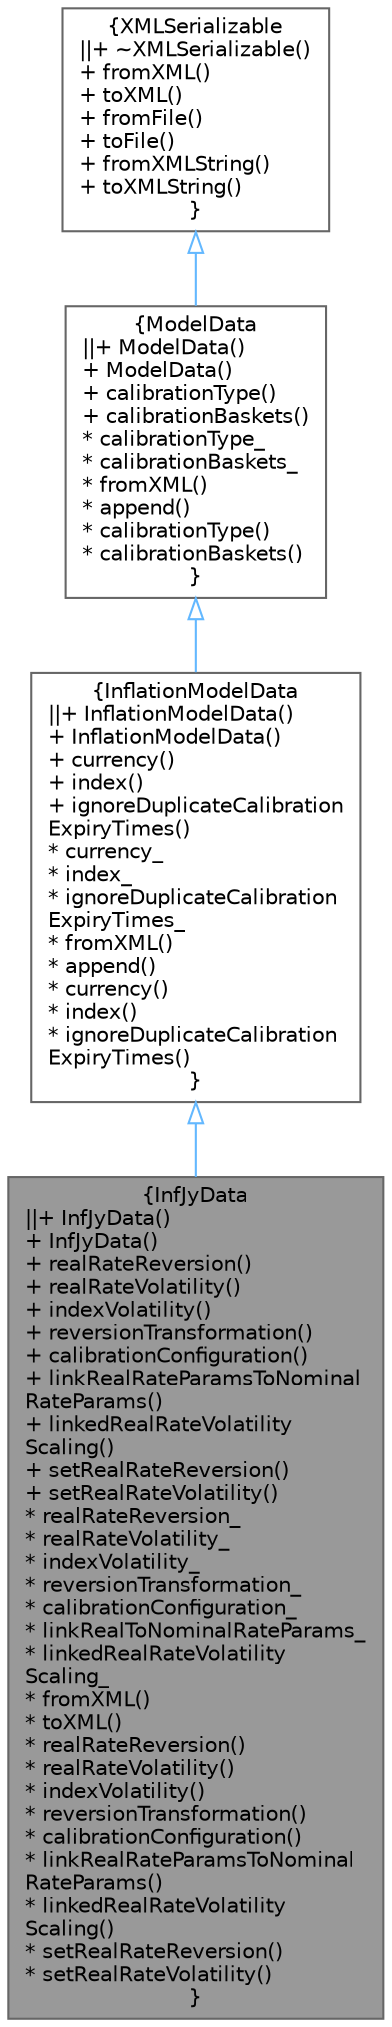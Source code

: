 digraph "InfJyData"
{
 // INTERACTIVE_SVG=YES
 // LATEX_PDF_SIZE
  bgcolor="transparent";
  edge [fontname=Helvetica,fontsize=10,labelfontname=Helvetica,labelfontsize=10];
  node [fontname=Helvetica,fontsize=10,shape=box,height=0.2,width=0.4];
  Node1 [label="{InfJyData\n||+ InfJyData()\l+ InfJyData()\l+ realRateReversion()\l+ realRateVolatility()\l+ indexVolatility()\l+ reversionTransformation()\l+ calibrationConfiguration()\l+ linkRealRateParamsToNominal\lRateParams()\l+ linkedRealRateVolatility\lScaling()\l+ setRealRateReversion()\l+ setRealRateVolatility()\l* realRateReversion_\l* realRateVolatility_\l* indexVolatility_\l* reversionTransformation_\l* calibrationConfiguration_\l* linkRealToNominalRateParams_\l* linkedRealRateVolatility\lScaling_\l* fromXML()\l* toXML()\l* realRateReversion()\l* realRateVolatility()\l* indexVolatility()\l* reversionTransformation()\l* calibrationConfiguration()\l* linkRealRateParamsToNominal\lRateParams()\l* linkedRealRateVolatility\lScaling()\l* setRealRateReversion()\l* setRealRateVolatility()\l}",height=0.2,width=0.4,color="gray40", fillcolor="grey60", style="filled", fontcolor="black",tooltip=" "];
  Node2 -> Node1 [dir="back",color="steelblue1",style="solid",arrowtail="onormal"];
  Node2 [label="{InflationModelData\n||+ InflationModelData()\l+ InflationModelData()\l+ currency()\l+ index()\l+ ignoreDuplicateCalibration\lExpiryTimes()\l* currency_\l* index_\l* ignoreDuplicateCalibration\lExpiryTimes_\l* fromXML()\l* append()\l* currency()\l* index()\l* ignoreDuplicateCalibration\lExpiryTimes()\l}",height=0.2,width=0.4,color="gray40", fillcolor="white", style="filled",URL="$classore_1_1data_1_1_inflation_model_data.html",tooltip=" "];
  Node3 -> Node2 [dir="back",color="steelblue1",style="solid",arrowtail="onormal"];
  Node3 [label="{ModelData\n||+ ModelData()\l+ ModelData()\l+ calibrationType()\l+ calibrationBaskets()\l* calibrationType_\l* calibrationBaskets_\l* fromXML()\l* append()\l* calibrationType()\l* calibrationBaskets()\l}",height=0.2,width=0.4,color="gray40", fillcolor="white", style="filled",URL="$classore_1_1data_1_1_model_data.html",tooltip=" "];
  Node4 -> Node3 [dir="back",color="steelblue1",style="solid",arrowtail="onormal"];
  Node4 [label="{XMLSerializable\n||+ ~XMLSerializable()\l+ fromXML()\l+ toXML()\l+ fromFile()\l+ toFile()\l+ fromXMLString()\l+ toXMLString()\l}",height=0.2,width=0.4,color="gray40", fillcolor="white", style="filled",URL="$classore_1_1data_1_1_x_m_l_serializable.html",tooltip="Base class for all serializable classes."];
}

